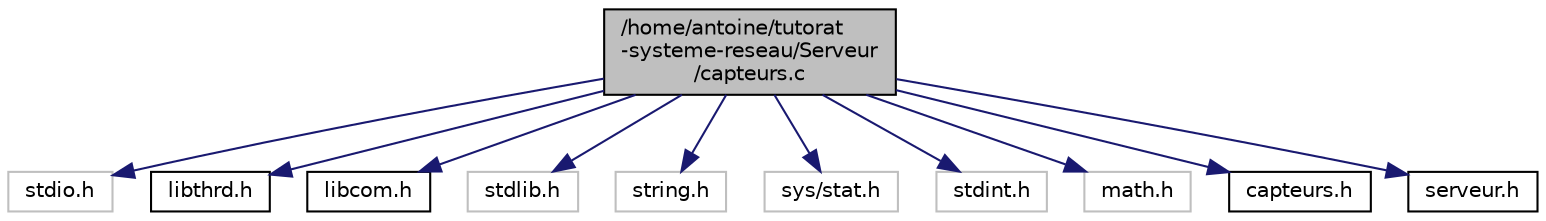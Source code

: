 digraph "/home/antoine/tutorat-systeme-reseau/Serveur/capteurs.c"
{
  edge [fontname="Helvetica",fontsize="10",labelfontname="Helvetica",labelfontsize="10"];
  node [fontname="Helvetica",fontsize="10",shape=record];
  Node1 [label="/home/antoine/tutorat\l-systeme-reseau/Serveur\l/capteurs.c",height=0.2,width=0.4,color="black", fillcolor="grey75", style="filled", fontcolor="black"];
  Node1 -> Node2 [color="midnightblue",fontsize="10",style="solid",fontname="Helvetica"];
  Node2 [label="stdio.h",height=0.2,width=0.4,color="grey75", fillcolor="white", style="filled"];
  Node1 -> Node3 [color="midnightblue",fontsize="10",style="solid",fontname="Helvetica"];
  Node3 [label="libthrd.h",height=0.2,width=0.4,color="black", fillcolor="white", style="filled",URL="$libthrd_8h.html",tooltip="Bibliothèque pour threads. "];
  Node1 -> Node4 [color="midnightblue",fontsize="10",style="solid",fontname="Helvetica"];
  Node4 [label="libcom.h",height=0.2,width=0.4,color="black", fillcolor="white", style="filled",URL="$libcom_8h.html"];
  Node1 -> Node5 [color="midnightblue",fontsize="10",style="solid",fontname="Helvetica"];
  Node5 [label="stdlib.h",height=0.2,width=0.4,color="grey75", fillcolor="white", style="filled"];
  Node1 -> Node6 [color="midnightblue",fontsize="10",style="solid",fontname="Helvetica"];
  Node6 [label="string.h",height=0.2,width=0.4,color="grey75", fillcolor="white", style="filled"];
  Node1 -> Node7 [color="midnightblue",fontsize="10",style="solid",fontname="Helvetica"];
  Node7 [label="sys/stat.h",height=0.2,width=0.4,color="grey75", fillcolor="white", style="filled"];
  Node1 -> Node8 [color="midnightblue",fontsize="10",style="solid",fontname="Helvetica"];
  Node8 [label="stdint.h",height=0.2,width=0.4,color="grey75", fillcolor="white", style="filled"];
  Node1 -> Node9 [color="midnightblue",fontsize="10",style="solid",fontname="Helvetica"];
  Node9 [label="math.h",height=0.2,width=0.4,color="grey75", fillcolor="white", style="filled"];
  Node1 -> Node10 [color="midnightblue",fontsize="10",style="solid",fontname="Helvetica"];
  Node10 [label="capteurs.h",height=0.2,width=0.4,color="black", fillcolor="white", style="filled",URL="$capteurs_8h.html"];
  Node1 -> Node11 [color="midnightblue",fontsize="10",style="solid",fontname="Helvetica"];
  Node11 [label="serveur.h",height=0.2,width=0.4,color="black", fillcolor="white", style="filled",URL="$serveur_8h.html"];
}
